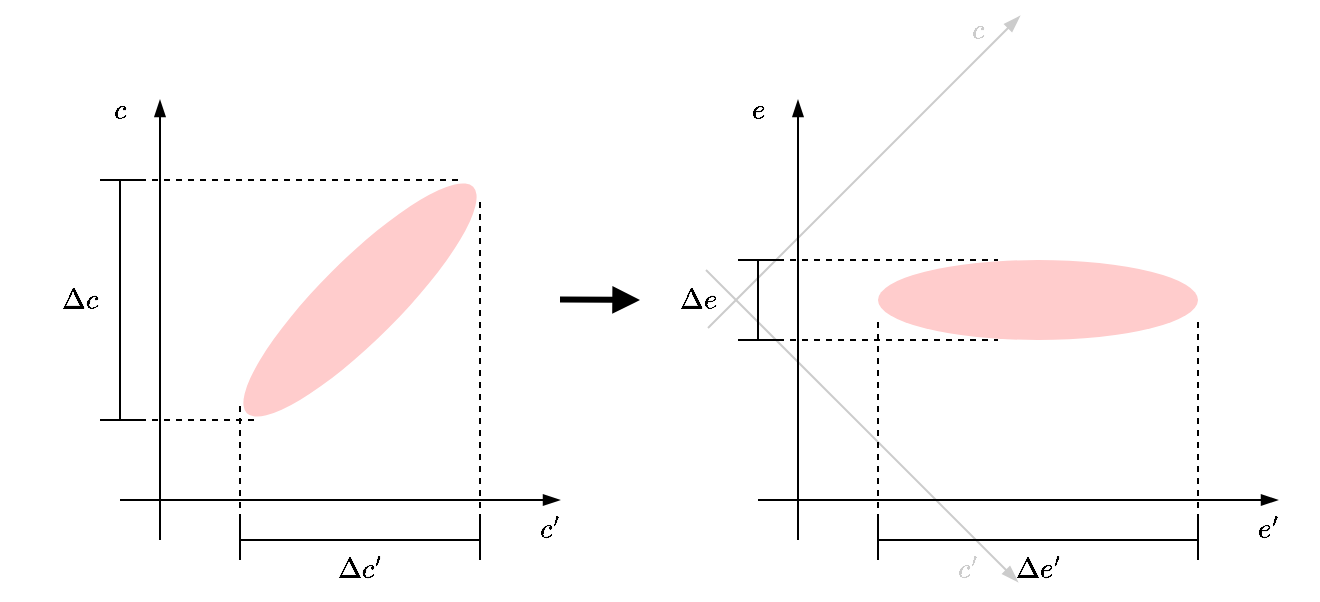 <mxfile version="24.0.5" type="github">
  <diagram name="Page-1" id="yR8isHKvH8H103Le79JF">
    <mxGraphModel dx="933" dy="616" grid="1" gridSize="10" guides="1" tooltips="1" connect="1" arrows="1" fold="1" page="1" pageScale="1" pageWidth="850" pageHeight="1100" math="1" shadow="0">
      <root>
        <mxCell id="0" />
        <mxCell id="1" parent="0" />
        <mxCell id="b-6Zukd7p_j_FSm9-3ux-38" value="" style="endArrow=blockThin;html=1;rounded=0;endFill=1;strokeColor=#CCCCCC;" edge="1" parent="1">
          <mxGeometry width="50" height="50" relative="1" as="geometry">
            <mxPoint x="434" y="274" as="sourcePoint" />
            <mxPoint x="590" y="118" as="targetPoint" />
          </mxGeometry>
        </mxCell>
        <mxCell id="b-6Zukd7p_j_FSm9-3ux-39" value="" style="endArrow=blockThin;html=1;rounded=0;endFill=1;strokeColor=#CCCCCC;" edge="1" parent="1">
          <mxGeometry width="50" height="50" relative="1" as="geometry">
            <mxPoint x="433" y="245" as="sourcePoint" />
            <mxPoint x="589" y="401" as="targetPoint" />
          </mxGeometry>
        </mxCell>
        <mxCell id="b-6Zukd7p_j_FSm9-3ux-4" value="" style="endArrow=blockThin;html=1;rounded=0;endFill=1;" edge="1" parent="1">
          <mxGeometry width="50" height="50" relative="1" as="geometry">
            <mxPoint x="479" y="380" as="sourcePoint" />
            <mxPoint x="479" y="160" as="targetPoint" />
          </mxGeometry>
        </mxCell>
        <mxCell id="b-6Zukd7p_j_FSm9-3ux-5" value="" style="endArrow=blockThin;html=1;rounded=0;endFill=1;" edge="1" parent="1">
          <mxGeometry width="50" height="50" relative="1" as="geometry">
            <mxPoint x="459" y="360" as="sourcePoint" />
            <mxPoint x="719" y="360" as="targetPoint" />
          </mxGeometry>
        </mxCell>
        <mxCell id="b-6Zukd7p_j_FSm9-3ux-6" value="" style="ellipse;whiteSpace=wrap;html=1;rotation=0;fillStyle=solid;fillColor=#FFCCCC;strokeColor=none;" vertex="1" parent="1">
          <mxGeometry x="519" y="240" width="160" height="40" as="geometry" />
        </mxCell>
        <mxCell id="b-6Zukd7p_j_FSm9-3ux-7" value="" style="endArrow=none;dashed=1;html=1;rounded=0;" edge="1" parent="1">
          <mxGeometry width="50" height="50" relative="1" as="geometry">
            <mxPoint x="150" y="200" as="sourcePoint" />
            <mxPoint x="310" y="200" as="targetPoint" />
          </mxGeometry>
        </mxCell>
        <mxCell id="b-6Zukd7p_j_FSm9-3ux-8" value="" style="endArrow=none;dashed=1;html=1;rounded=0;" edge="1" parent="1">
          <mxGeometry width="50" height="50" relative="1" as="geometry">
            <mxPoint x="150" y="320" as="sourcePoint" />
            <mxPoint x="210" y="320" as="targetPoint" />
          </mxGeometry>
        </mxCell>
        <mxCell id="b-6Zukd7p_j_FSm9-3ux-9" value="" style="endArrow=none;dashed=1;html=1;rounded=0;" edge="1" parent="1">
          <mxGeometry width="50" height="50" relative="1" as="geometry">
            <mxPoint x="200" y="370" as="sourcePoint" />
            <mxPoint x="200" y="310" as="targetPoint" />
          </mxGeometry>
        </mxCell>
        <mxCell id="b-6Zukd7p_j_FSm9-3ux-10" value="" style="endArrow=none;dashed=1;html=1;rounded=0;" edge="1" parent="1">
          <mxGeometry width="50" height="50" relative="1" as="geometry">
            <mxPoint x="320" y="370" as="sourcePoint" />
            <mxPoint x="320" y="210" as="targetPoint" />
          </mxGeometry>
        </mxCell>
        <mxCell id="b-6Zukd7p_j_FSm9-3ux-11" value="" style="shape=crossbar;whiteSpace=wrap;html=1;rounded=1;" vertex="1" parent="1">
          <mxGeometry x="200" y="370" width="120" height="20" as="geometry" />
        </mxCell>
        <mxCell id="b-6Zukd7p_j_FSm9-3ux-12" value="" style="shape=crossbar;whiteSpace=wrap;html=1;rounded=1;rotation=-90;" vertex="1" parent="1">
          <mxGeometry x="80" y="250" width="120" height="20" as="geometry" />
        </mxCell>
        <mxCell id="b-6Zukd7p_j_FSm9-3ux-16" value="&lt;div&gt;\(\Delta c\)&lt;/div&gt;" style="text;html=1;align=center;verticalAlign=middle;resizable=0;points=[];autosize=1;strokeColor=none;fillColor=none;" vertex="1" parent="1">
          <mxGeometry x="80" y="245" width="80" height="30" as="geometry" />
        </mxCell>
        <mxCell id="b-6Zukd7p_j_FSm9-3ux-17" value="&lt;div&gt;\(\Delta c&#39;\)&lt;/div&gt;" style="text;html=1;align=center;verticalAlign=middle;resizable=0;points=[];autosize=1;strokeColor=none;fillColor=none;" vertex="1" parent="1">
          <mxGeometry x="220" y="380" width="80" height="30" as="geometry" />
        </mxCell>
        <mxCell id="b-6Zukd7p_j_FSm9-3ux-18" value="&lt;div&gt;\(\Delta e\)&lt;/div&gt;" style="text;html=1;align=center;verticalAlign=middle;resizable=0;points=[];autosize=1;strokeColor=none;fillColor=none;" vertex="1" parent="1">
          <mxGeometry x="389" y="245" width="80" height="30" as="geometry" />
        </mxCell>
        <mxCell id="b-6Zukd7p_j_FSm9-3ux-19" value="&lt;div&gt;\(\Delta e&#39;\)&lt;/div&gt;" style="text;html=1;align=center;verticalAlign=middle;resizable=0;points=[];autosize=1;strokeColor=none;fillColor=none;" vertex="1" parent="1">
          <mxGeometry x="559" y="380" width="80" height="30" as="geometry" />
        </mxCell>
        <mxCell id="b-6Zukd7p_j_FSm9-3ux-20" value="" style="endArrow=none;dashed=1;html=1;rounded=0;" edge="1" parent="1">
          <mxGeometry width="50" height="50" relative="1" as="geometry">
            <mxPoint x="519" y="370" as="sourcePoint" />
            <mxPoint x="519" y="270" as="targetPoint" />
          </mxGeometry>
        </mxCell>
        <mxCell id="b-6Zukd7p_j_FSm9-3ux-21" value="" style="endArrow=none;dashed=1;html=1;rounded=0;" edge="1" parent="1">
          <mxGeometry width="50" height="50" relative="1" as="geometry">
            <mxPoint x="679" y="370" as="sourcePoint" />
            <mxPoint x="679" y="270" as="targetPoint" />
          </mxGeometry>
        </mxCell>
        <mxCell id="b-6Zukd7p_j_FSm9-3ux-23" value="" style="shape=crossbar;whiteSpace=wrap;html=1;rounded=1;" vertex="1" parent="1">
          <mxGeometry x="519" y="370" width="160" height="20" as="geometry" />
        </mxCell>
        <mxCell id="b-6Zukd7p_j_FSm9-3ux-24" value="" style="shape=crossbar;whiteSpace=wrap;html=1;rounded=1;rotation=-90;" vertex="1" parent="1">
          <mxGeometry x="439" y="250" width="40" height="20" as="geometry" />
        </mxCell>
        <mxCell id="b-6Zukd7p_j_FSm9-3ux-25" value="" style="endArrow=none;dashed=1;html=1;rounded=0;" edge="1" parent="1">
          <mxGeometry width="50" height="50" relative="1" as="geometry">
            <mxPoint x="469" y="240" as="sourcePoint" />
            <mxPoint x="579" y="240" as="targetPoint" />
          </mxGeometry>
        </mxCell>
        <mxCell id="b-6Zukd7p_j_FSm9-3ux-26" value="" style="endArrow=none;dashed=1;html=1;rounded=0;" edge="1" parent="1">
          <mxGeometry width="50" height="50" relative="1" as="geometry">
            <mxPoint x="469" y="280" as="sourcePoint" />
            <mxPoint x="579" y="280" as="targetPoint" />
          </mxGeometry>
        </mxCell>
        <mxCell id="b-6Zukd7p_j_FSm9-3ux-1" value="" style="endArrow=blockThin;html=1;rounded=0;endFill=1;" edge="1" parent="1">
          <mxGeometry width="50" height="50" relative="1" as="geometry">
            <mxPoint x="160" y="380" as="sourcePoint" />
            <mxPoint x="160" y="160" as="targetPoint" />
          </mxGeometry>
        </mxCell>
        <mxCell id="b-6Zukd7p_j_FSm9-3ux-2" value="" style="endArrow=blockThin;html=1;rounded=0;endFill=1;" edge="1" parent="1">
          <mxGeometry width="50" height="50" relative="1" as="geometry">
            <mxPoint x="140" y="360" as="sourcePoint" />
            <mxPoint x="360" y="360" as="targetPoint" />
          </mxGeometry>
        </mxCell>
        <mxCell id="b-6Zukd7p_j_FSm9-3ux-3" value="" style="ellipse;whiteSpace=wrap;html=1;rotation=-45;fillStyle=solid;fillColor=#FFCCCC;strokeColor=none;" vertex="1" parent="1">
          <mxGeometry x="180" y="240" width="160" height="40" as="geometry" />
        </mxCell>
        <mxCell id="b-6Zukd7p_j_FSm9-3ux-42" value="&lt;div&gt;\(c\)&lt;/div&gt;" style="text;html=1;align=center;verticalAlign=middle;resizable=0;points=[];autosize=1;strokeColor=none;fillColor=none;" vertex="1" parent="1">
          <mxGeometry x="120" y="150" width="40" height="30" as="geometry" />
        </mxCell>
        <mxCell id="b-6Zukd7p_j_FSm9-3ux-43" value="&lt;div&gt;\(c&#39;\)&lt;/div&gt;" style="text;html=1;align=center;verticalAlign=middle;resizable=0;points=[];autosize=1;strokeColor=none;fillColor=none;" vertex="1" parent="1">
          <mxGeometry x="330" y="360" width="50" height="30" as="geometry" />
        </mxCell>
        <mxCell id="b-6Zukd7p_j_FSm9-3ux-44" value="&lt;div&gt;\(e\)&lt;/div&gt;" style="text;html=1;align=center;verticalAlign=middle;resizable=0;points=[];autosize=1;strokeColor=none;fillColor=none;" vertex="1" parent="1">
          <mxGeometry x="439" y="150" width="40" height="30" as="geometry" />
        </mxCell>
        <mxCell id="b-6Zukd7p_j_FSm9-3ux-45" value="&lt;div&gt;\(e&#39;\)&lt;/div&gt;" style="text;html=1;align=center;verticalAlign=middle;resizable=0;points=[];autosize=1;strokeColor=none;fillColor=none;" vertex="1" parent="1">
          <mxGeometry x="689" y="360" width="50" height="30" as="geometry" />
        </mxCell>
        <mxCell id="b-6Zukd7p_j_FSm9-3ux-46" value="&lt;div&gt;\(c&#39;\)&lt;/div&gt;" style="text;html=1;align=center;verticalAlign=middle;resizable=0;points=[];autosize=1;strokeColor=none;fillColor=none;fontColor=#CCCCCC;" vertex="1" parent="1">
          <mxGeometry x="539" y="380" width="50" height="30" as="geometry" />
        </mxCell>
        <mxCell id="b-6Zukd7p_j_FSm9-3ux-47" value="&lt;div&gt;\(c\)&lt;/div&gt;" style="text;html=1;align=center;verticalAlign=middle;resizable=0;points=[];autosize=1;strokeColor=none;fillColor=none;fontColor=#CCCCCC;" vertex="1" parent="1">
          <mxGeometry x="549" y="110" width="40" height="30" as="geometry" />
        </mxCell>
        <mxCell id="b-6Zukd7p_j_FSm9-3ux-49" value="" style="endArrow=block;html=1;rounded=0;strokeWidth=3;endFill=1;" edge="1" parent="1">
          <mxGeometry width="50" height="50" relative="1" as="geometry">
            <mxPoint x="360" y="259.7" as="sourcePoint" />
            <mxPoint x="400" y="260" as="targetPoint" />
          </mxGeometry>
        </mxCell>
      </root>
    </mxGraphModel>
  </diagram>
</mxfile>
